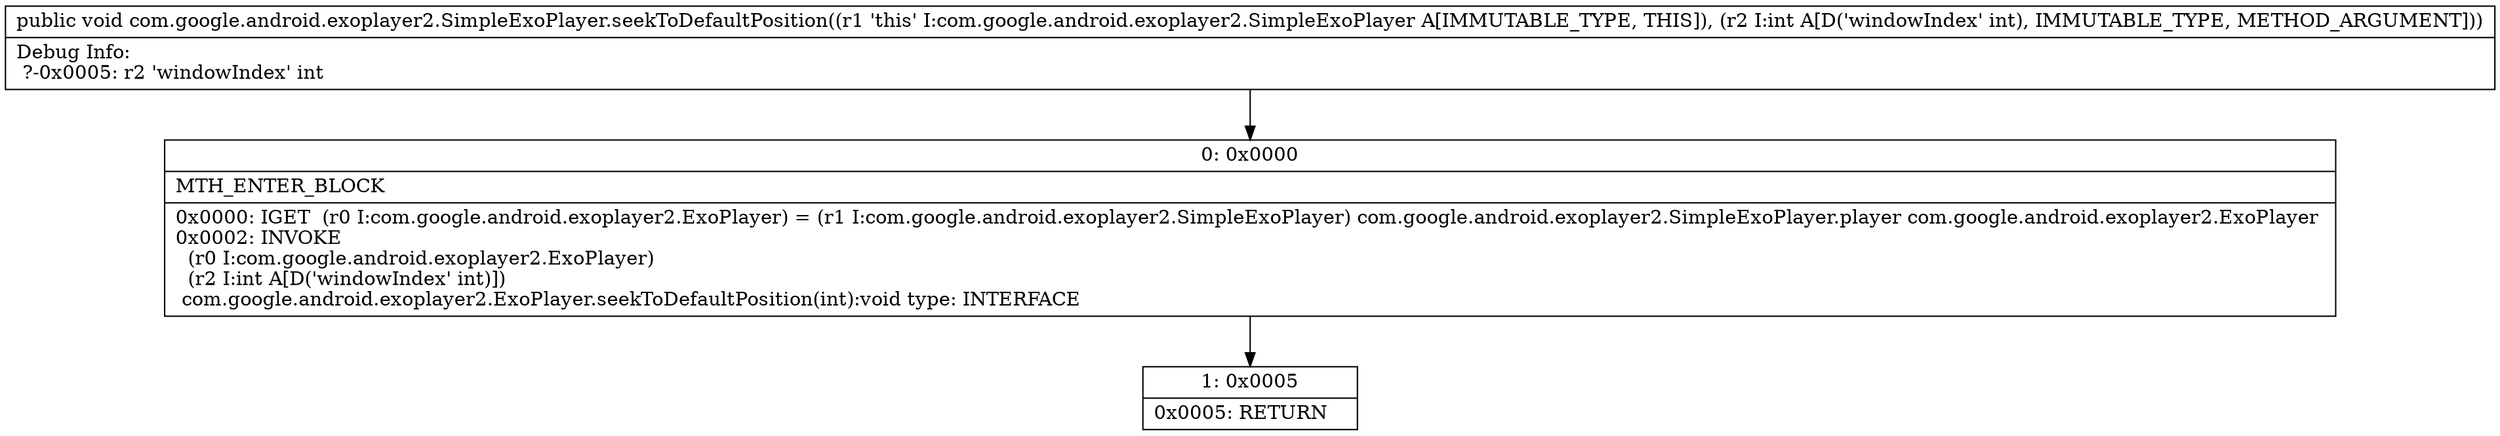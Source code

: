 digraph "CFG forcom.google.android.exoplayer2.SimpleExoPlayer.seekToDefaultPosition(I)V" {
Node_0 [shape=record,label="{0\:\ 0x0000|MTH_ENTER_BLOCK\l|0x0000: IGET  (r0 I:com.google.android.exoplayer2.ExoPlayer) = (r1 I:com.google.android.exoplayer2.SimpleExoPlayer) com.google.android.exoplayer2.SimpleExoPlayer.player com.google.android.exoplayer2.ExoPlayer \l0x0002: INVOKE  \l  (r0 I:com.google.android.exoplayer2.ExoPlayer)\l  (r2 I:int A[D('windowIndex' int)])\l com.google.android.exoplayer2.ExoPlayer.seekToDefaultPosition(int):void type: INTERFACE \l}"];
Node_1 [shape=record,label="{1\:\ 0x0005|0x0005: RETURN   \l}"];
MethodNode[shape=record,label="{public void com.google.android.exoplayer2.SimpleExoPlayer.seekToDefaultPosition((r1 'this' I:com.google.android.exoplayer2.SimpleExoPlayer A[IMMUTABLE_TYPE, THIS]), (r2 I:int A[D('windowIndex' int), IMMUTABLE_TYPE, METHOD_ARGUMENT]))  | Debug Info:\l  ?\-0x0005: r2 'windowIndex' int\l}"];
MethodNode -> Node_0;
Node_0 -> Node_1;
}

